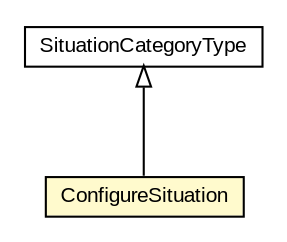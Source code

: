 #!/usr/local/bin/dot
#
# Class diagram 
# Generated by UMLGraph version R5_6-24-gf6e263 (http://www.umlgraph.org/)
#

digraph G {
	edge [fontname="arial",fontsize=10,labelfontname="arial",labelfontsize=10];
	node [fontname="arial",fontsize=10,shape=plaintext];
	nodesep=0.25;
	ranksep=0.5;
	// org.oasis_open.docs.wsdm.muws2_2.SituationCategoryType
	c236653 [label=<<table title="org.oasis_open.docs.wsdm.muws2_2.SituationCategoryType" border="0" cellborder="1" cellspacing="0" cellpadding="2" port="p" href="./SituationCategoryType.html">
		<tr><td><table border="0" cellspacing="0" cellpadding="1">
<tr><td align="center" balign="center"> SituationCategoryType </td></tr>
		</table></td></tr>
		</table>>, URL="./SituationCategoryType.html", fontname="arial", fontcolor="black", fontsize=10.0];
	// org.oasis_open.docs.wsdm.muws2_2.ConfigureSituation
	c236691 [label=<<table title="org.oasis_open.docs.wsdm.muws2_2.ConfigureSituation" border="0" cellborder="1" cellspacing="0" cellpadding="2" port="p" bgcolor="lemonChiffon" href="./ConfigureSituation.html">
		<tr><td><table border="0" cellspacing="0" cellpadding="1">
<tr><td align="center" balign="center"> ConfigureSituation </td></tr>
		</table></td></tr>
		</table>>, URL="./ConfigureSituation.html", fontname="arial", fontcolor="black", fontsize=10.0];
	//org.oasis_open.docs.wsdm.muws2_2.ConfigureSituation extends org.oasis_open.docs.wsdm.muws2_2.SituationCategoryType
	c236653:p -> c236691:p [dir=back,arrowtail=empty];
}

